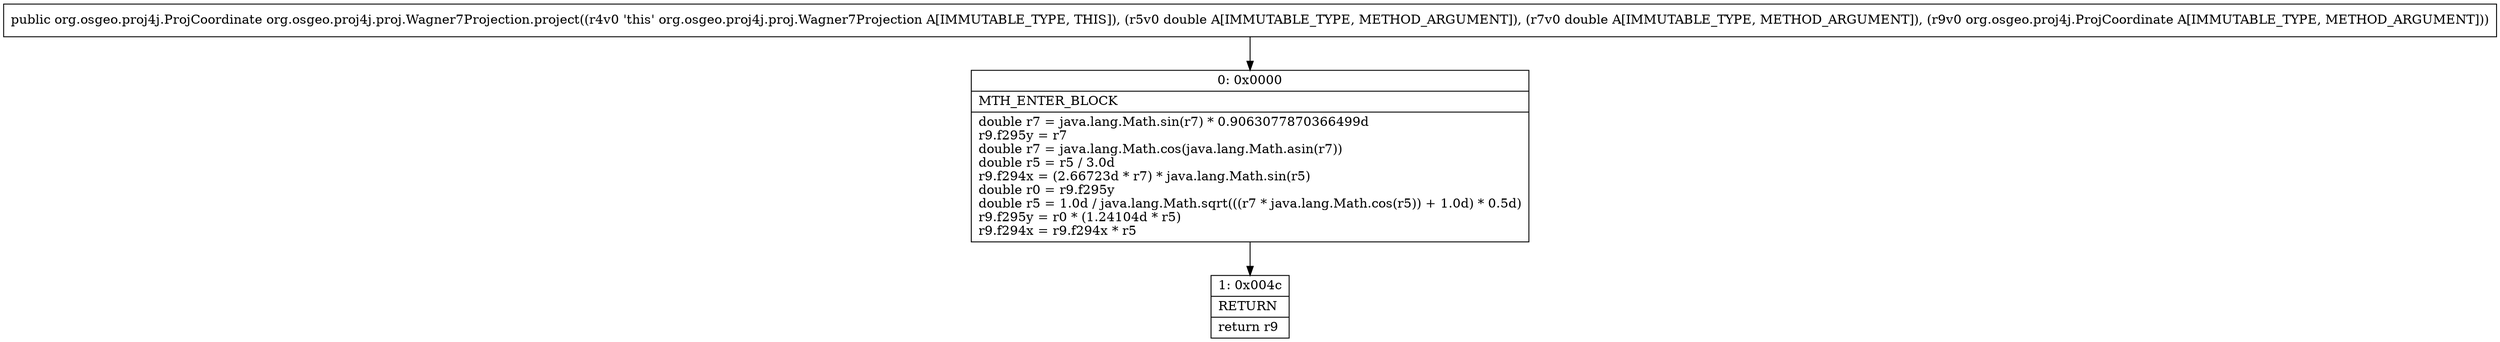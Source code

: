 digraph "CFG fororg.osgeo.proj4j.proj.Wagner7Projection.project(DDLorg\/osgeo\/proj4j\/ProjCoordinate;)Lorg\/osgeo\/proj4j\/ProjCoordinate;" {
Node_0 [shape=record,label="{0\:\ 0x0000|MTH_ENTER_BLOCK\l|double r7 = java.lang.Math.sin(r7) * 0.9063077870366499d\lr9.f295y = r7\ldouble r7 = java.lang.Math.cos(java.lang.Math.asin(r7))\ldouble r5 = r5 \/ 3.0d\lr9.f294x = (2.66723d * r7) * java.lang.Math.sin(r5)\ldouble r0 = r9.f295y\ldouble r5 = 1.0d \/ java.lang.Math.sqrt(((r7 * java.lang.Math.cos(r5)) + 1.0d) * 0.5d)\lr9.f295y = r0 * (1.24104d * r5)\lr9.f294x = r9.f294x * r5\l}"];
Node_1 [shape=record,label="{1\:\ 0x004c|RETURN\l|return r9\l}"];
MethodNode[shape=record,label="{public org.osgeo.proj4j.ProjCoordinate org.osgeo.proj4j.proj.Wagner7Projection.project((r4v0 'this' org.osgeo.proj4j.proj.Wagner7Projection A[IMMUTABLE_TYPE, THIS]), (r5v0 double A[IMMUTABLE_TYPE, METHOD_ARGUMENT]), (r7v0 double A[IMMUTABLE_TYPE, METHOD_ARGUMENT]), (r9v0 org.osgeo.proj4j.ProjCoordinate A[IMMUTABLE_TYPE, METHOD_ARGUMENT])) }"];
MethodNode -> Node_0;
Node_0 -> Node_1;
}

